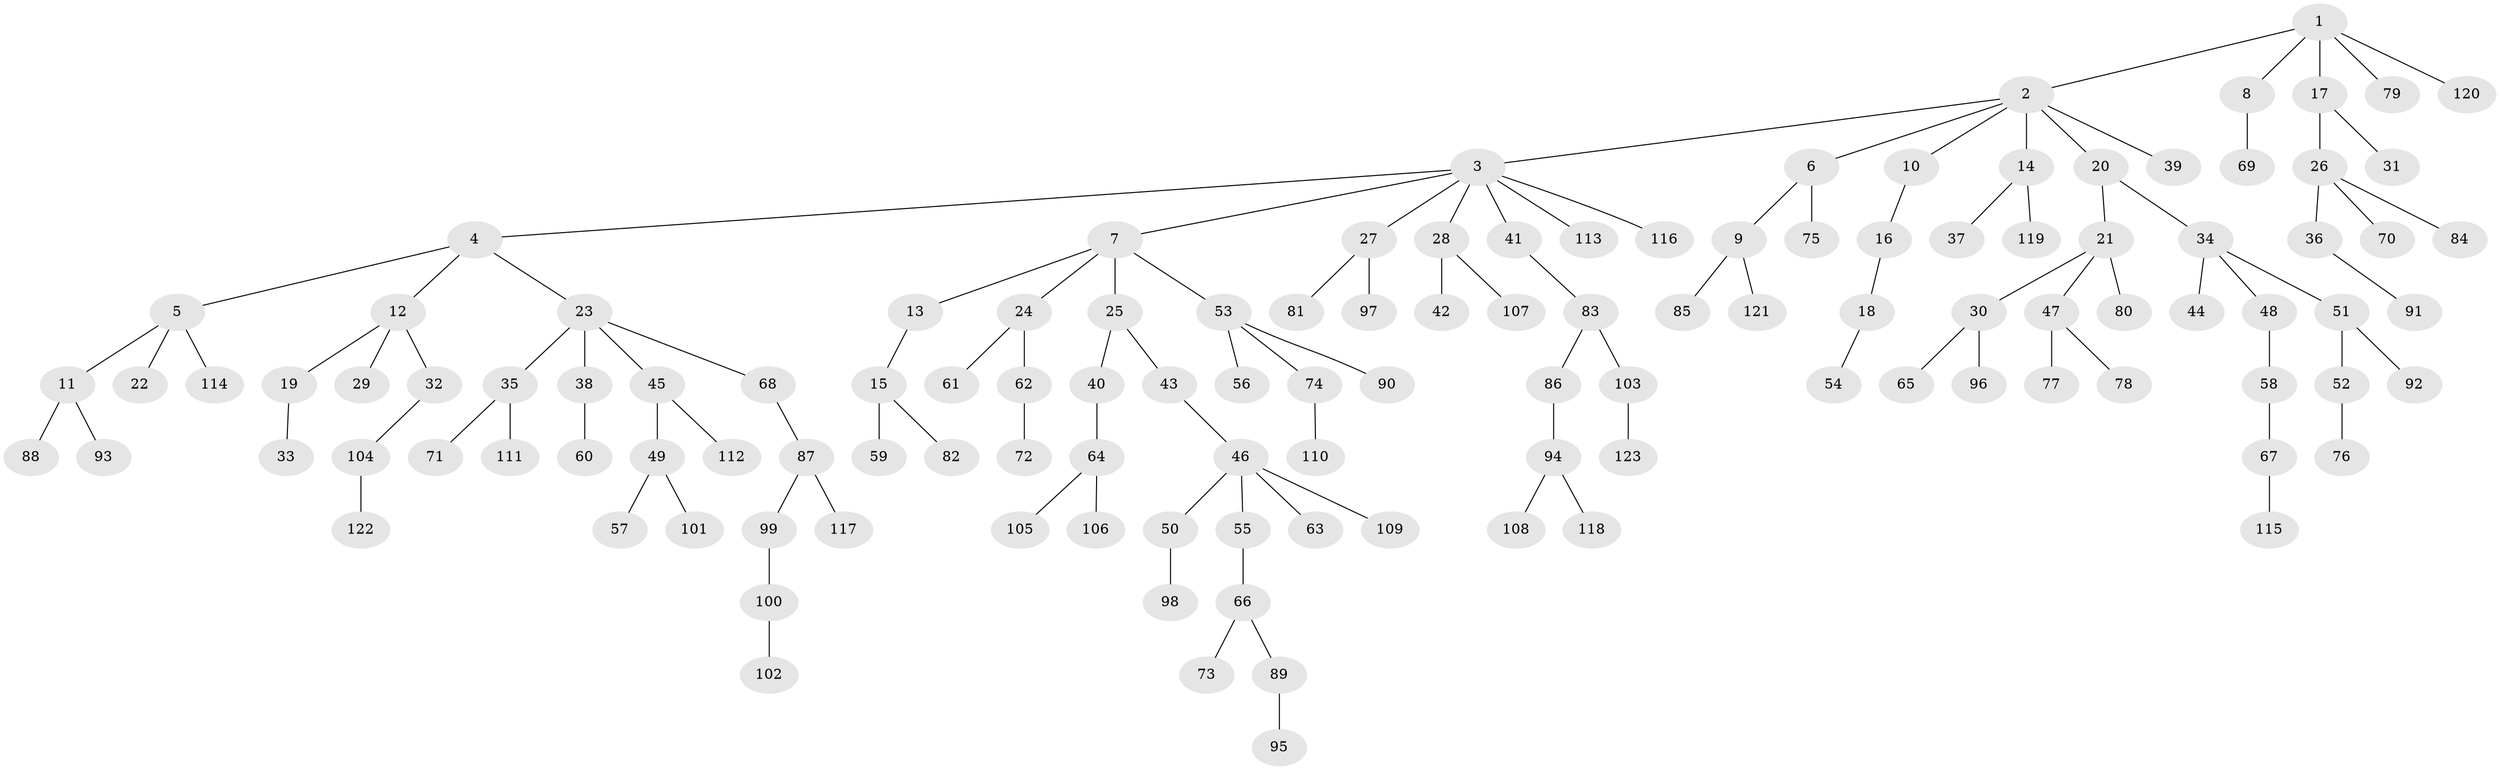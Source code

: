 // Generated by graph-tools (version 1.1) at 2025/36/03/09/25 02:36:58]
// undirected, 123 vertices, 122 edges
graph export_dot {
graph [start="1"]
  node [color=gray90,style=filled];
  1;
  2;
  3;
  4;
  5;
  6;
  7;
  8;
  9;
  10;
  11;
  12;
  13;
  14;
  15;
  16;
  17;
  18;
  19;
  20;
  21;
  22;
  23;
  24;
  25;
  26;
  27;
  28;
  29;
  30;
  31;
  32;
  33;
  34;
  35;
  36;
  37;
  38;
  39;
  40;
  41;
  42;
  43;
  44;
  45;
  46;
  47;
  48;
  49;
  50;
  51;
  52;
  53;
  54;
  55;
  56;
  57;
  58;
  59;
  60;
  61;
  62;
  63;
  64;
  65;
  66;
  67;
  68;
  69;
  70;
  71;
  72;
  73;
  74;
  75;
  76;
  77;
  78;
  79;
  80;
  81;
  82;
  83;
  84;
  85;
  86;
  87;
  88;
  89;
  90;
  91;
  92;
  93;
  94;
  95;
  96;
  97;
  98;
  99;
  100;
  101;
  102;
  103;
  104;
  105;
  106;
  107;
  108;
  109;
  110;
  111;
  112;
  113;
  114;
  115;
  116;
  117;
  118;
  119;
  120;
  121;
  122;
  123;
  1 -- 2;
  1 -- 8;
  1 -- 17;
  1 -- 79;
  1 -- 120;
  2 -- 3;
  2 -- 6;
  2 -- 10;
  2 -- 14;
  2 -- 20;
  2 -- 39;
  3 -- 4;
  3 -- 7;
  3 -- 27;
  3 -- 28;
  3 -- 41;
  3 -- 113;
  3 -- 116;
  4 -- 5;
  4 -- 12;
  4 -- 23;
  5 -- 11;
  5 -- 22;
  5 -- 114;
  6 -- 9;
  6 -- 75;
  7 -- 13;
  7 -- 24;
  7 -- 25;
  7 -- 53;
  8 -- 69;
  9 -- 85;
  9 -- 121;
  10 -- 16;
  11 -- 88;
  11 -- 93;
  12 -- 19;
  12 -- 29;
  12 -- 32;
  13 -- 15;
  14 -- 37;
  14 -- 119;
  15 -- 59;
  15 -- 82;
  16 -- 18;
  17 -- 26;
  17 -- 31;
  18 -- 54;
  19 -- 33;
  20 -- 21;
  20 -- 34;
  21 -- 30;
  21 -- 47;
  21 -- 80;
  23 -- 35;
  23 -- 38;
  23 -- 45;
  23 -- 68;
  24 -- 61;
  24 -- 62;
  25 -- 40;
  25 -- 43;
  26 -- 36;
  26 -- 70;
  26 -- 84;
  27 -- 81;
  27 -- 97;
  28 -- 42;
  28 -- 107;
  30 -- 65;
  30 -- 96;
  32 -- 104;
  34 -- 44;
  34 -- 48;
  34 -- 51;
  35 -- 71;
  35 -- 111;
  36 -- 91;
  38 -- 60;
  40 -- 64;
  41 -- 83;
  43 -- 46;
  45 -- 49;
  45 -- 112;
  46 -- 50;
  46 -- 55;
  46 -- 63;
  46 -- 109;
  47 -- 77;
  47 -- 78;
  48 -- 58;
  49 -- 57;
  49 -- 101;
  50 -- 98;
  51 -- 52;
  51 -- 92;
  52 -- 76;
  53 -- 56;
  53 -- 74;
  53 -- 90;
  55 -- 66;
  58 -- 67;
  62 -- 72;
  64 -- 105;
  64 -- 106;
  66 -- 73;
  66 -- 89;
  67 -- 115;
  68 -- 87;
  74 -- 110;
  83 -- 86;
  83 -- 103;
  86 -- 94;
  87 -- 99;
  87 -- 117;
  89 -- 95;
  94 -- 108;
  94 -- 118;
  99 -- 100;
  100 -- 102;
  103 -- 123;
  104 -- 122;
}

